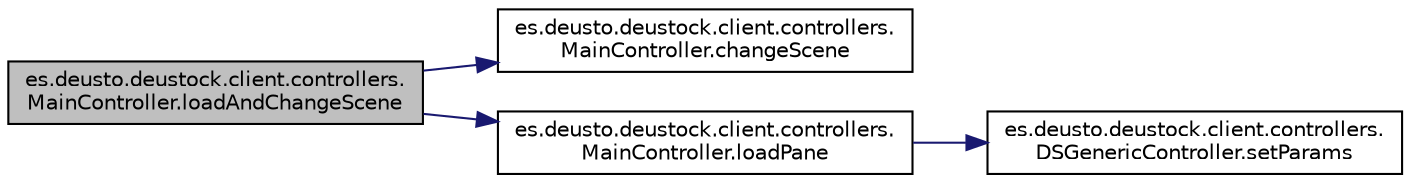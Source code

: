 digraph "es.deusto.deustock.client.controllers.MainController.loadAndChangeScene"
{
 // LATEX_PDF_SIZE
  edge [fontname="Helvetica",fontsize="10",labelfontname="Helvetica",labelfontsize="10"];
  node [fontname="Helvetica",fontsize="10",shape=record];
  rankdir="LR";
  Node1 [label="es.deusto.deustock.client.controllers.\lMainController.loadAndChangeScene",height=0.2,width=0.4,color="black", fillcolor="grey75", style="filled", fontcolor="black",tooltip=" "];
  Node1 -> Node2 [color="midnightblue",fontsize="10",style="solid",fontname="Helvetica"];
  Node2 [label="es.deusto.deustock.client.controllers.\lMainController.changeScene",height=0.2,width=0.4,color="black", fillcolor="white", style="filled",URL="$classes_1_1deusto_1_1deustock_1_1client_1_1controllers_1_1_main_controller.html#a28cc65e6f38a7430a2eb266be41c371e",tooltip=" "];
  Node1 -> Node3 [color="midnightblue",fontsize="10",style="solid",fontname="Helvetica"];
  Node3 [label="es.deusto.deustock.client.controllers.\lMainController.loadPane",height=0.2,width=0.4,color="black", fillcolor="white", style="filled",URL="$classes_1_1deusto_1_1deustock_1_1client_1_1controllers_1_1_main_controller.html#a960a4694b9a4609af69d14af8e1c9d54",tooltip=" "];
  Node3 -> Node4 [color="midnightblue",fontsize="10",style="solid",fontname="Helvetica"];
  Node4 [label="es.deusto.deustock.client.controllers.\lDSGenericController.setParams",height=0.2,width=0.4,color="black", fillcolor="white", style="filled",URL="$interfacees_1_1deusto_1_1deustock_1_1client_1_1controllers_1_1_d_s_generic_controller.html#a124dc47e670dcab461b128d38c49bbe7",tooltip=" "];
}
